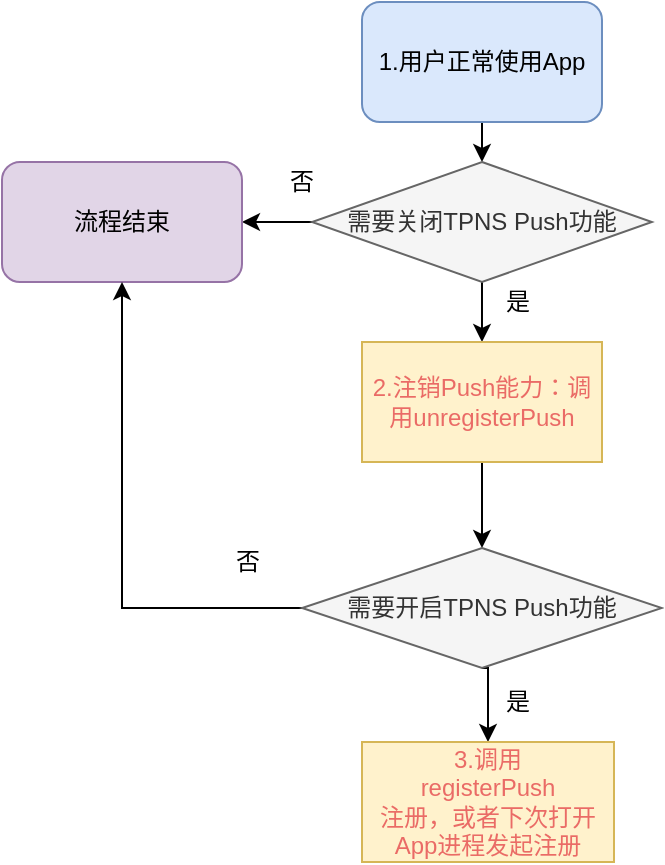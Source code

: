 <mxfile version="13.10.5" type="github">
  <diagram id="JHFZMjMILcziUzj9Umlh" name="Page-1">
    <mxGraphModel dx="706" dy="1809" grid="1" gridSize="10" guides="1" tooltips="1" connect="1" arrows="1" fold="1" page="1" pageScale="1" pageWidth="827" pageHeight="1169" math="0" shadow="0">
      <root>
        <mxCell id="0" />
        <mxCell id="1" parent="0" />
        <mxCell id="5KKiP9XFNcGuRKCMO90c-1" value="" style="endArrow=classic;html=1;exitX=0.5;exitY=1;exitDx=0;exitDy=0;entryX=0.5;entryY=0;entryDx=0;entryDy=0;" edge="1" parent="1" source="5KKiP9XFNcGuRKCMO90c-2">
          <mxGeometry width="50" height="50" relative="1" as="geometry">
            <mxPoint x="360" y="110" as="sourcePoint" />
            <mxPoint x="360" y="130" as="targetPoint" />
          </mxGeometry>
        </mxCell>
        <mxCell id="5KKiP9XFNcGuRKCMO90c-2" value="&lt;font face=&quot;helvetica&quot;&gt;1.用户正常使用App&lt;/font&gt;" style="rounded=1;whiteSpace=wrap;html=1;fillColor=#dae8fc;strokeColor=#6c8ebf;" vertex="1" parent="1">
          <mxGeometry x="300" y="50" width="120" height="60" as="geometry" />
        </mxCell>
        <mxCell id="5KKiP9XFNcGuRKCMO90c-3" value="是" style="text;html=1;strokeColor=none;fillColor=none;align=center;verticalAlign=middle;whiteSpace=wrap;rounded=0;" vertex="1" parent="1">
          <mxGeometry x="358" y="190" width="40" height="20" as="geometry" />
        </mxCell>
        <mxCell id="5KKiP9XFNcGuRKCMO90c-4" style="edgeStyle=orthogonalEdgeStyle;rounded=0;orthogonalLoop=1;jettySize=auto;html=1;exitX=0;exitY=0.5;exitDx=0;exitDy=0;entryX=1;entryY=0.5;entryDx=0;entryDy=0;" edge="1" parent="1" source="5KKiP9XFNcGuRKCMO90c-6" target="5KKiP9XFNcGuRKCMO90c-7">
          <mxGeometry relative="1" as="geometry" />
        </mxCell>
        <mxCell id="5KKiP9XFNcGuRKCMO90c-5" style="edgeStyle=orthogonalEdgeStyle;rounded=0;orthogonalLoop=1;jettySize=auto;html=1;exitX=0.5;exitY=1;exitDx=0;exitDy=0;entryX=0.5;entryY=0;entryDx=0;entryDy=0;" edge="1" parent="1" source="5KKiP9XFNcGuRKCMO90c-6" target="5KKiP9XFNcGuRKCMO90c-10">
          <mxGeometry relative="1" as="geometry" />
        </mxCell>
        <mxCell id="5KKiP9XFNcGuRKCMO90c-6" value="需要关闭TPNS Push功能" style="rhombus;whiteSpace=wrap;html=1;fillColor=#f5f5f5;strokeColor=#666666;fontColor=#333333;" vertex="1" parent="1">
          <mxGeometry x="275.06" y="130" width="169.87" height="60" as="geometry" />
        </mxCell>
        <mxCell id="5KKiP9XFNcGuRKCMO90c-7" value="&lt;font face=&quot;helvetica&quot;&gt;流程结束&lt;br&gt;&lt;/font&gt;" style="rounded=1;whiteSpace=wrap;html=1;fillColor=#e1d5e7;strokeColor=#9673a6;" vertex="1" parent="1">
          <mxGeometry x="120" y="130" width="120" height="60" as="geometry" />
        </mxCell>
        <mxCell id="5KKiP9XFNcGuRKCMO90c-8" value="否" style="text;html=1;strokeColor=none;fillColor=none;align=center;verticalAlign=middle;whiteSpace=wrap;rounded=0;" vertex="1" parent="1">
          <mxGeometry x="250" y="130" width="40" height="20" as="geometry" />
        </mxCell>
        <mxCell id="5KKiP9XFNcGuRKCMO90c-9" style="edgeStyle=orthogonalEdgeStyle;rounded=0;orthogonalLoop=1;jettySize=auto;html=1;exitX=0.5;exitY=1;exitDx=0;exitDy=0;entryX=0.5;entryY=0;entryDx=0;entryDy=0;" edge="1" parent="1" source="5KKiP9XFNcGuRKCMO90c-10" target="5KKiP9XFNcGuRKCMO90c-13">
          <mxGeometry relative="1" as="geometry" />
        </mxCell>
        <mxCell id="5KKiP9XFNcGuRKCMO90c-10" value="&lt;font face=&quot;helvetica&quot;&gt;&lt;font color=&quot;#ea6b66&quot;&gt;2.注销Push能力：调用unregisterPush&lt;/font&gt;&lt;br&gt;&lt;/font&gt;" style="rounded=0;whiteSpace=wrap;html=1;fillColor=#fff2cc;strokeColor=#d6b656;" vertex="1" parent="1">
          <mxGeometry x="300" y="220" width="120" height="60" as="geometry" />
        </mxCell>
        <mxCell id="5KKiP9XFNcGuRKCMO90c-11" style="edgeStyle=orthogonalEdgeStyle;rounded=0;orthogonalLoop=1;jettySize=auto;html=1;exitX=0;exitY=0.5;exitDx=0;exitDy=0;entryX=0.5;entryY=1;entryDx=0;entryDy=0;" edge="1" parent="1" source="5KKiP9XFNcGuRKCMO90c-13" target="5KKiP9XFNcGuRKCMO90c-7">
          <mxGeometry relative="1" as="geometry" />
        </mxCell>
        <mxCell id="5KKiP9XFNcGuRKCMO90c-12" style="edgeStyle=orthogonalEdgeStyle;rounded=0;orthogonalLoop=1;jettySize=auto;html=1;exitX=0.5;exitY=1;exitDx=0;exitDy=0;entryX=0.5;entryY=0;entryDx=0;entryDy=0;" edge="1" parent="1" source="5KKiP9XFNcGuRKCMO90c-13" target="5KKiP9XFNcGuRKCMO90c-15">
          <mxGeometry relative="1" as="geometry" />
        </mxCell>
        <mxCell id="5KKiP9XFNcGuRKCMO90c-13" value="需要开启TPNS Push功能" style="rhombus;whiteSpace=wrap;html=1;fillColor=#f5f5f5;strokeColor=#666666;fontColor=#333333;" vertex="1" parent="1">
          <mxGeometry x="270.06" y="323" width="179.87" height="60" as="geometry" />
        </mxCell>
        <mxCell id="5KKiP9XFNcGuRKCMO90c-14" value="否" style="text;html=1;strokeColor=none;fillColor=none;align=center;verticalAlign=middle;whiteSpace=wrap;rounded=0;" vertex="1" parent="1">
          <mxGeometry x="223" y="320" width="40" height="20" as="geometry" />
        </mxCell>
        <mxCell id="5KKiP9XFNcGuRKCMO90c-15" value="&lt;font color=&quot;#ea6b66&quot;&gt;3.&lt;/font&gt;&lt;span style=&quot;font-family: &amp;#34;helvetica&amp;#34;&quot;&gt;&lt;font color=&quot;#ea6b66&quot;&gt;调用&lt;br&gt;registerPush&lt;br&gt;注册，或者下次打开App进程发起注册&lt;/font&gt;&lt;br&gt;&lt;/span&gt;" style="rounded=0;whiteSpace=wrap;html=1;fillColor=#fff2cc;strokeColor=#d6b656;" vertex="1" parent="1">
          <mxGeometry x="300" y="420" width="126" height="60" as="geometry" />
        </mxCell>
        <mxCell id="5KKiP9XFNcGuRKCMO90c-16" value="是" style="text;html=1;strokeColor=none;fillColor=none;align=center;verticalAlign=middle;whiteSpace=wrap;rounded=0;" vertex="1" parent="1">
          <mxGeometry x="358" y="390" width="40" height="20" as="geometry" />
        </mxCell>
      </root>
    </mxGraphModel>
  </diagram>
</mxfile>
